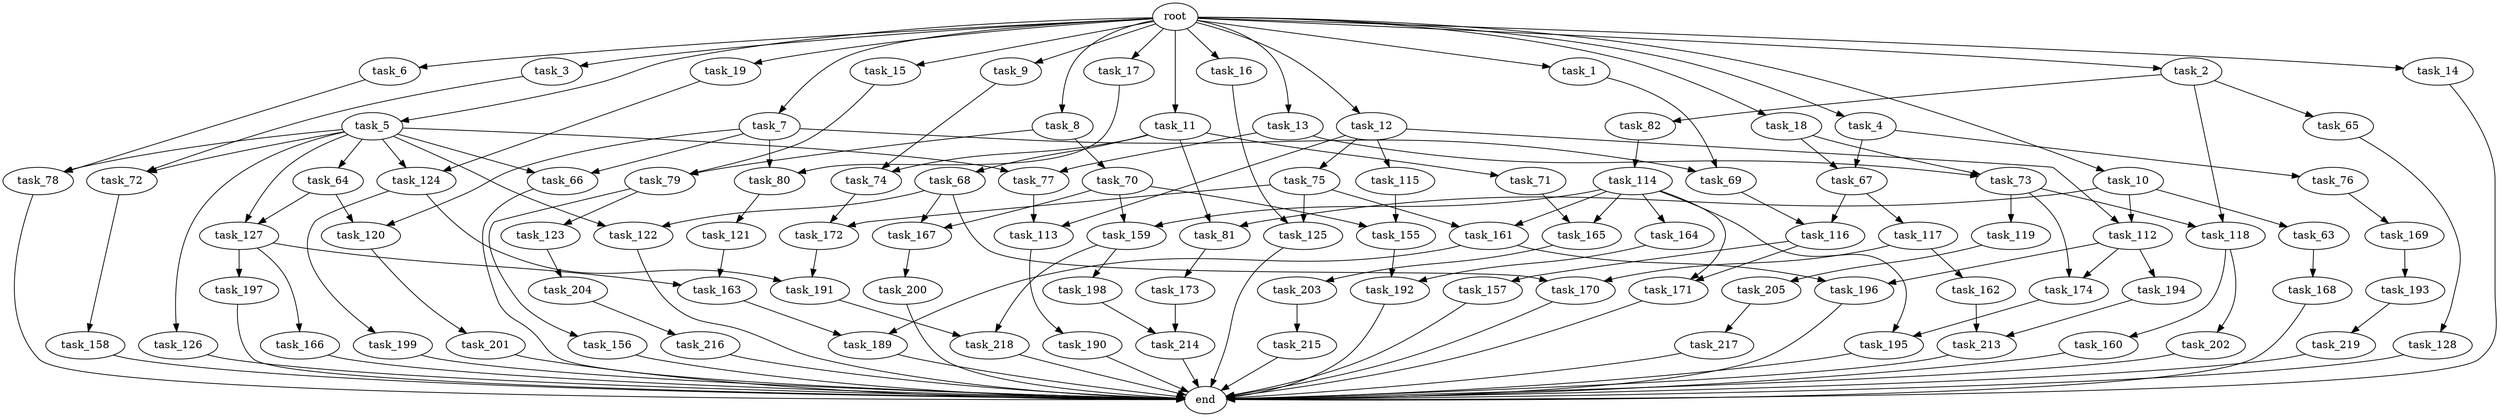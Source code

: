 digraph G {
  task_67 [size="11166914969.600000"];
  task_193 [size="13743895347.200001"];
  task_12 [size="102.400000"];
  task_201 [size="85899345920.000000"];
  task_5 [size="102.400000"];
  task_217 [size="42090679500.800003"];
  task_63 [size="54975581388.800003"];
  task_196 [size="107374182400.000000"];
  task_164 [size="85899345920.000000"];
  task_17 [size="102.400000"];
  task_2 [size="102.400000"];
  task_121 [size="54975581388.800003"];
  task_216 [size="30923764531.200001"];
  task_168 [size="54975581388.800003"];
  task_161 [size="89335319756.800003"];
  task_166 [size="69578470195.199997"];
  task_169 [size="54975581388.800003"];
  task_79 [size="35218731827.200005"];
  task_198 [size="54975581388.800003"];
  task_77 [size="99643241267.200012"];
  task_163 [size="111669149696.000000"];
  task_11 [size="102.400000"];
  task_71 [size="85899345920.000000"];
  task_167 [size="63565515980.800003"];
  task_165 [size="116823110451.200012"];
  task_117 [size="69578470195.199997"];
  task_64 [size="85899345920.000000"];
  task_156 [size="13743895347.200001"];
  task_76 [size="3435973836.800000"];
  root [size="0.000000"];
  task_72 [size="140874927308.800018"];
  task_69 [size="109951162777.600006"];
  task_119 [size="54975581388.800003"];
  task_74 [size="107374182400.000000"];
  task_190 [size="21474836480.000000"];
  task_114 [size="30923764531.200001"];
  task_8 [size="102.400000"];
  task_155 [size="42949672960.000000"];
  task_82 [size="30923764531.200001"];
  task_215 [size="21474836480.000000"];
  task_172 [size="34359738368.000000"];
  task_122 [size="127990025420.800003"];
  task_81 [size="140874927308.800018"];
  task_126 [size="85899345920.000000"];
  task_66 [size="140874927308.800018"];
  task_78 [size="99643241267.200012"];
  task_214 [size="63565515980.800003"];
  task_73 [size="21474836480.000000"];
  task_116 [size="111669149696.000000"];
  task_199 [size="85899345920.000000"];
  task_213 [size="38654705664.000000"];
  task_1 [size="102.400000"];
  task_3 [size="102.400000"];
  task_200 [size="69578470195.199997"];
  task_157 [size="69578470195.199997"];
  task_7 [size="102.400000"];
  task_18 [size="102.400000"];
  task_75 [size="30923764531.200001"];
  task_9 [size="102.400000"];
  task_4 [size="102.400000"];
  end [size="0.000000"];
  task_123 [size="13743895347.200001"];
  task_191 [size="116823110451.200012"];
  task_16 [size="102.400000"];
  task_19 [size="102.400000"];
  task_159 [size="107374182400.000000"];
  task_174 [size="140874927308.800018"];
  task_6 [size="102.400000"];
  task_127 [size="116823110451.200012"];
  task_160 [size="54975581388.800003"];
  task_170 [size="97066260889.600006"];
  task_192 [size="24910810316.800003"];
  task_112 [size="85899345920.000000"];
  task_65 [size="30923764531.200001"];
  task_115 [size="30923764531.200001"];
  task_158 [size="42090679500.800003"];
  task_202 [size="54975581388.800003"];
  task_118 [size="85899345920.000000"];
  task_120 [size="85899345920.000000"];
  task_125 [size="6871947673.600000"];
  task_204 [size="7730941132.800000"];
  task_124 [size="155477816115.200012"];
  task_80 [size="97066260889.600006"];
  task_128 [size="85899345920.000000"];
  task_68 [size="85899345920.000000"];
  task_162 [size="54975581388.800003"];
  task_203 [size="3435973836.800000"];
  task_15 [size="102.400000"];
  task_173 [size="3435973836.800000"];
  task_113 [size="38654705664.000000"];
  task_195 [size="140874927308.800018"];
  task_171 [size="155477816115.200012"];
  task_70 [size="13743895347.200001"];
  task_194 [size="85899345920.000000"];
  task_197 [size="69578470195.199997"];
  task_13 [size="102.400000"];
  task_218 [size="140874927308.800018"];
  task_219 [size="69578470195.199997"];
  task_10 [size="102.400000"];
  task_205 [size="7730941132.800000"];
  task_189 [size="107374182400.000000"];
  task_14 [size="102.400000"];

  task_67 -> task_116 [size="679477248.000000"];
  task_67 -> task_117 [size="679477248.000000"];
  task_193 -> task_219 [size="679477248.000000"];
  task_12 -> task_112 [size="301989888.000000"];
  task_12 -> task_75 [size="301989888.000000"];
  task_12 -> task_115 [size="301989888.000000"];
  task_12 -> task_113 [size="301989888.000000"];
  task_201 -> end [size="1.000000"];
  task_5 -> task_124 [size="838860800.000000"];
  task_5 -> task_66 [size="838860800.000000"];
  task_5 -> task_72 [size="838860800.000000"];
  task_5 -> task_127 [size="838860800.000000"];
  task_5 -> task_78 [size="838860800.000000"];
  task_5 -> task_64 [size="838860800.000000"];
  task_5 -> task_122 [size="838860800.000000"];
  task_5 -> task_126 [size="838860800.000000"];
  task_5 -> task_77 [size="838860800.000000"];
  task_217 -> end [size="1.000000"];
  task_63 -> task_168 [size="536870912.000000"];
  task_196 -> end [size="1.000000"];
  task_164 -> task_192 [size="209715200.000000"];
  task_17 -> task_80 [size="411041792.000000"];
  task_2 -> task_82 [size="301989888.000000"];
  task_2 -> task_65 [size="301989888.000000"];
  task_2 -> task_118 [size="301989888.000000"];
  task_121 -> task_163 [size="411041792.000000"];
  task_216 -> end [size="1.000000"];
  task_168 -> end [size="1.000000"];
  task_161 -> task_196 [size="209715200.000000"];
  task_161 -> task_189 [size="209715200.000000"];
  task_166 -> end [size="1.000000"];
  task_169 -> task_193 [size="134217728.000000"];
  task_79 -> task_123 [size="134217728.000000"];
  task_79 -> task_156 [size="134217728.000000"];
  task_198 -> task_214 [size="411041792.000000"];
  task_77 -> task_113 [size="75497472.000000"];
  task_163 -> task_189 [size="838860800.000000"];
  task_11 -> task_71 [size="838860800.000000"];
  task_11 -> task_81 [size="838860800.000000"];
  task_11 -> task_68 [size="838860800.000000"];
  task_11 -> task_74 [size="838860800.000000"];
  task_71 -> task_165 [size="301989888.000000"];
  task_167 -> task_200 [size="679477248.000000"];
  task_165 -> task_203 [size="33554432.000000"];
  task_117 -> task_170 [size="536870912.000000"];
  task_117 -> task_162 [size="536870912.000000"];
  task_64 -> task_120 [size="301989888.000000"];
  task_64 -> task_127 [size="301989888.000000"];
  task_156 -> end [size="1.000000"];
  task_76 -> task_169 [size="536870912.000000"];
  root -> task_7 [size="1.000000"];
  root -> task_8 [size="1.000000"];
  root -> task_12 [size="1.000000"];
  root -> task_18 [size="1.000000"];
  root -> task_1 [size="1.000000"];
  root -> task_3 [size="1.000000"];
  root -> task_16 [size="1.000000"];
  root -> task_19 [size="1.000000"];
  root -> task_5 [size="1.000000"];
  root -> task_10 [size="1.000000"];
  root -> task_6 [size="1.000000"];
  root -> task_17 [size="1.000000"];
  root -> task_9 [size="1.000000"];
  root -> task_11 [size="1.000000"];
  root -> task_4 [size="1.000000"];
  root -> task_13 [size="1.000000"];
  root -> task_2 [size="1.000000"];
  root -> task_14 [size="1.000000"];
  root -> task_15 [size="1.000000"];
  task_72 -> task_158 [size="411041792.000000"];
  task_69 -> task_116 [size="411041792.000000"];
  task_119 -> task_205 [size="75497472.000000"];
  task_74 -> task_172 [size="301989888.000000"];
  task_190 -> end [size="1.000000"];
  task_114 -> task_171 [size="838860800.000000"];
  task_114 -> task_164 [size="838860800.000000"];
  task_114 -> task_161 [size="838860800.000000"];
  task_114 -> task_195 [size="838860800.000000"];
  task_114 -> task_159 [size="838860800.000000"];
  task_114 -> task_165 [size="838860800.000000"];
  task_8 -> task_79 [size="134217728.000000"];
  task_8 -> task_70 [size="134217728.000000"];
  task_155 -> task_192 [size="33554432.000000"];
  task_82 -> task_114 [size="301989888.000000"];
  task_215 -> end [size="1.000000"];
  task_172 -> task_191 [size="301989888.000000"];
  task_122 -> end [size="1.000000"];
  task_81 -> task_173 [size="33554432.000000"];
  task_126 -> end [size="1.000000"];
  task_66 -> end [size="1.000000"];
  task_78 -> end [size="1.000000"];
  task_214 -> end [size="1.000000"];
  task_73 -> task_174 [size="536870912.000000"];
  task_73 -> task_118 [size="536870912.000000"];
  task_73 -> task_119 [size="536870912.000000"];
  task_116 -> task_171 [size="679477248.000000"];
  task_116 -> task_157 [size="679477248.000000"];
  task_199 -> end [size="1.000000"];
  task_213 -> end [size="1.000000"];
  task_1 -> task_69 [size="536870912.000000"];
  task_3 -> task_72 [size="536870912.000000"];
  task_200 -> end [size="1.000000"];
  task_157 -> end [size="1.000000"];
  task_7 -> task_80 [size="536870912.000000"];
  task_7 -> task_66 [size="536870912.000000"];
  task_7 -> task_69 [size="536870912.000000"];
  task_7 -> task_120 [size="536870912.000000"];
  task_18 -> task_67 [size="75497472.000000"];
  task_18 -> task_73 [size="75497472.000000"];
  task_75 -> task_172 [size="33554432.000000"];
  task_75 -> task_125 [size="33554432.000000"];
  task_75 -> task_161 [size="33554432.000000"];
  task_9 -> task_74 [size="209715200.000000"];
  task_4 -> task_67 [size="33554432.000000"];
  task_4 -> task_76 [size="33554432.000000"];
  task_123 -> task_204 [size="75497472.000000"];
  task_191 -> task_218 [size="838860800.000000"];
  task_16 -> task_125 [size="33554432.000000"];
  task_19 -> task_124 [size="679477248.000000"];
  task_159 -> task_198 [size="536870912.000000"];
  task_159 -> task_218 [size="536870912.000000"];
  task_174 -> task_195 [size="536870912.000000"];
  task_6 -> task_78 [size="134217728.000000"];
  task_127 -> task_166 [size="679477248.000000"];
  task_127 -> task_163 [size="679477248.000000"];
  task_127 -> task_197 [size="679477248.000000"];
  task_160 -> end [size="1.000000"];
  task_170 -> end [size="1.000000"];
  task_192 -> end [size="1.000000"];
  task_112 -> task_174 [size="838860800.000000"];
  task_112 -> task_196 [size="838860800.000000"];
  task_112 -> task_194 [size="838860800.000000"];
  task_65 -> task_128 [size="838860800.000000"];
  task_115 -> task_155 [size="209715200.000000"];
  task_158 -> end [size="1.000000"];
  task_202 -> end [size="1.000000"];
  task_118 -> task_160 [size="536870912.000000"];
  task_118 -> task_202 [size="536870912.000000"];
  task_120 -> task_201 [size="838860800.000000"];
  task_125 -> end [size="1.000000"];
  task_204 -> task_216 [size="301989888.000000"];
  task_124 -> task_199 [size="838860800.000000"];
  task_124 -> task_191 [size="838860800.000000"];
  task_80 -> task_121 [size="536870912.000000"];
  task_128 -> end [size="1.000000"];
  task_68 -> task_170 [size="411041792.000000"];
  task_68 -> task_122 [size="411041792.000000"];
  task_68 -> task_167 [size="411041792.000000"];
  task_162 -> task_213 [size="75497472.000000"];
  task_203 -> task_215 [size="209715200.000000"];
  task_15 -> task_79 [size="209715200.000000"];
  task_173 -> task_214 [size="209715200.000000"];
  task_113 -> task_190 [size="209715200.000000"];
  task_195 -> end [size="1.000000"];
  task_171 -> end [size="1.000000"];
  task_70 -> task_155 [size="209715200.000000"];
  task_70 -> task_159 [size="209715200.000000"];
  task_70 -> task_167 [size="209715200.000000"];
  task_194 -> task_213 [size="301989888.000000"];
  task_197 -> end [size="1.000000"];
  task_13 -> task_77 [size="134217728.000000"];
  task_13 -> task_73 [size="134217728.000000"];
  task_218 -> end [size="1.000000"];
  task_219 -> end [size="1.000000"];
  task_10 -> task_112 [size="536870912.000000"];
  task_10 -> task_63 [size="536870912.000000"];
  task_10 -> task_81 [size="536870912.000000"];
  task_205 -> task_217 [size="411041792.000000"];
  task_189 -> end [size="1.000000"];
  task_14 -> end [size="1.000000"];
}

